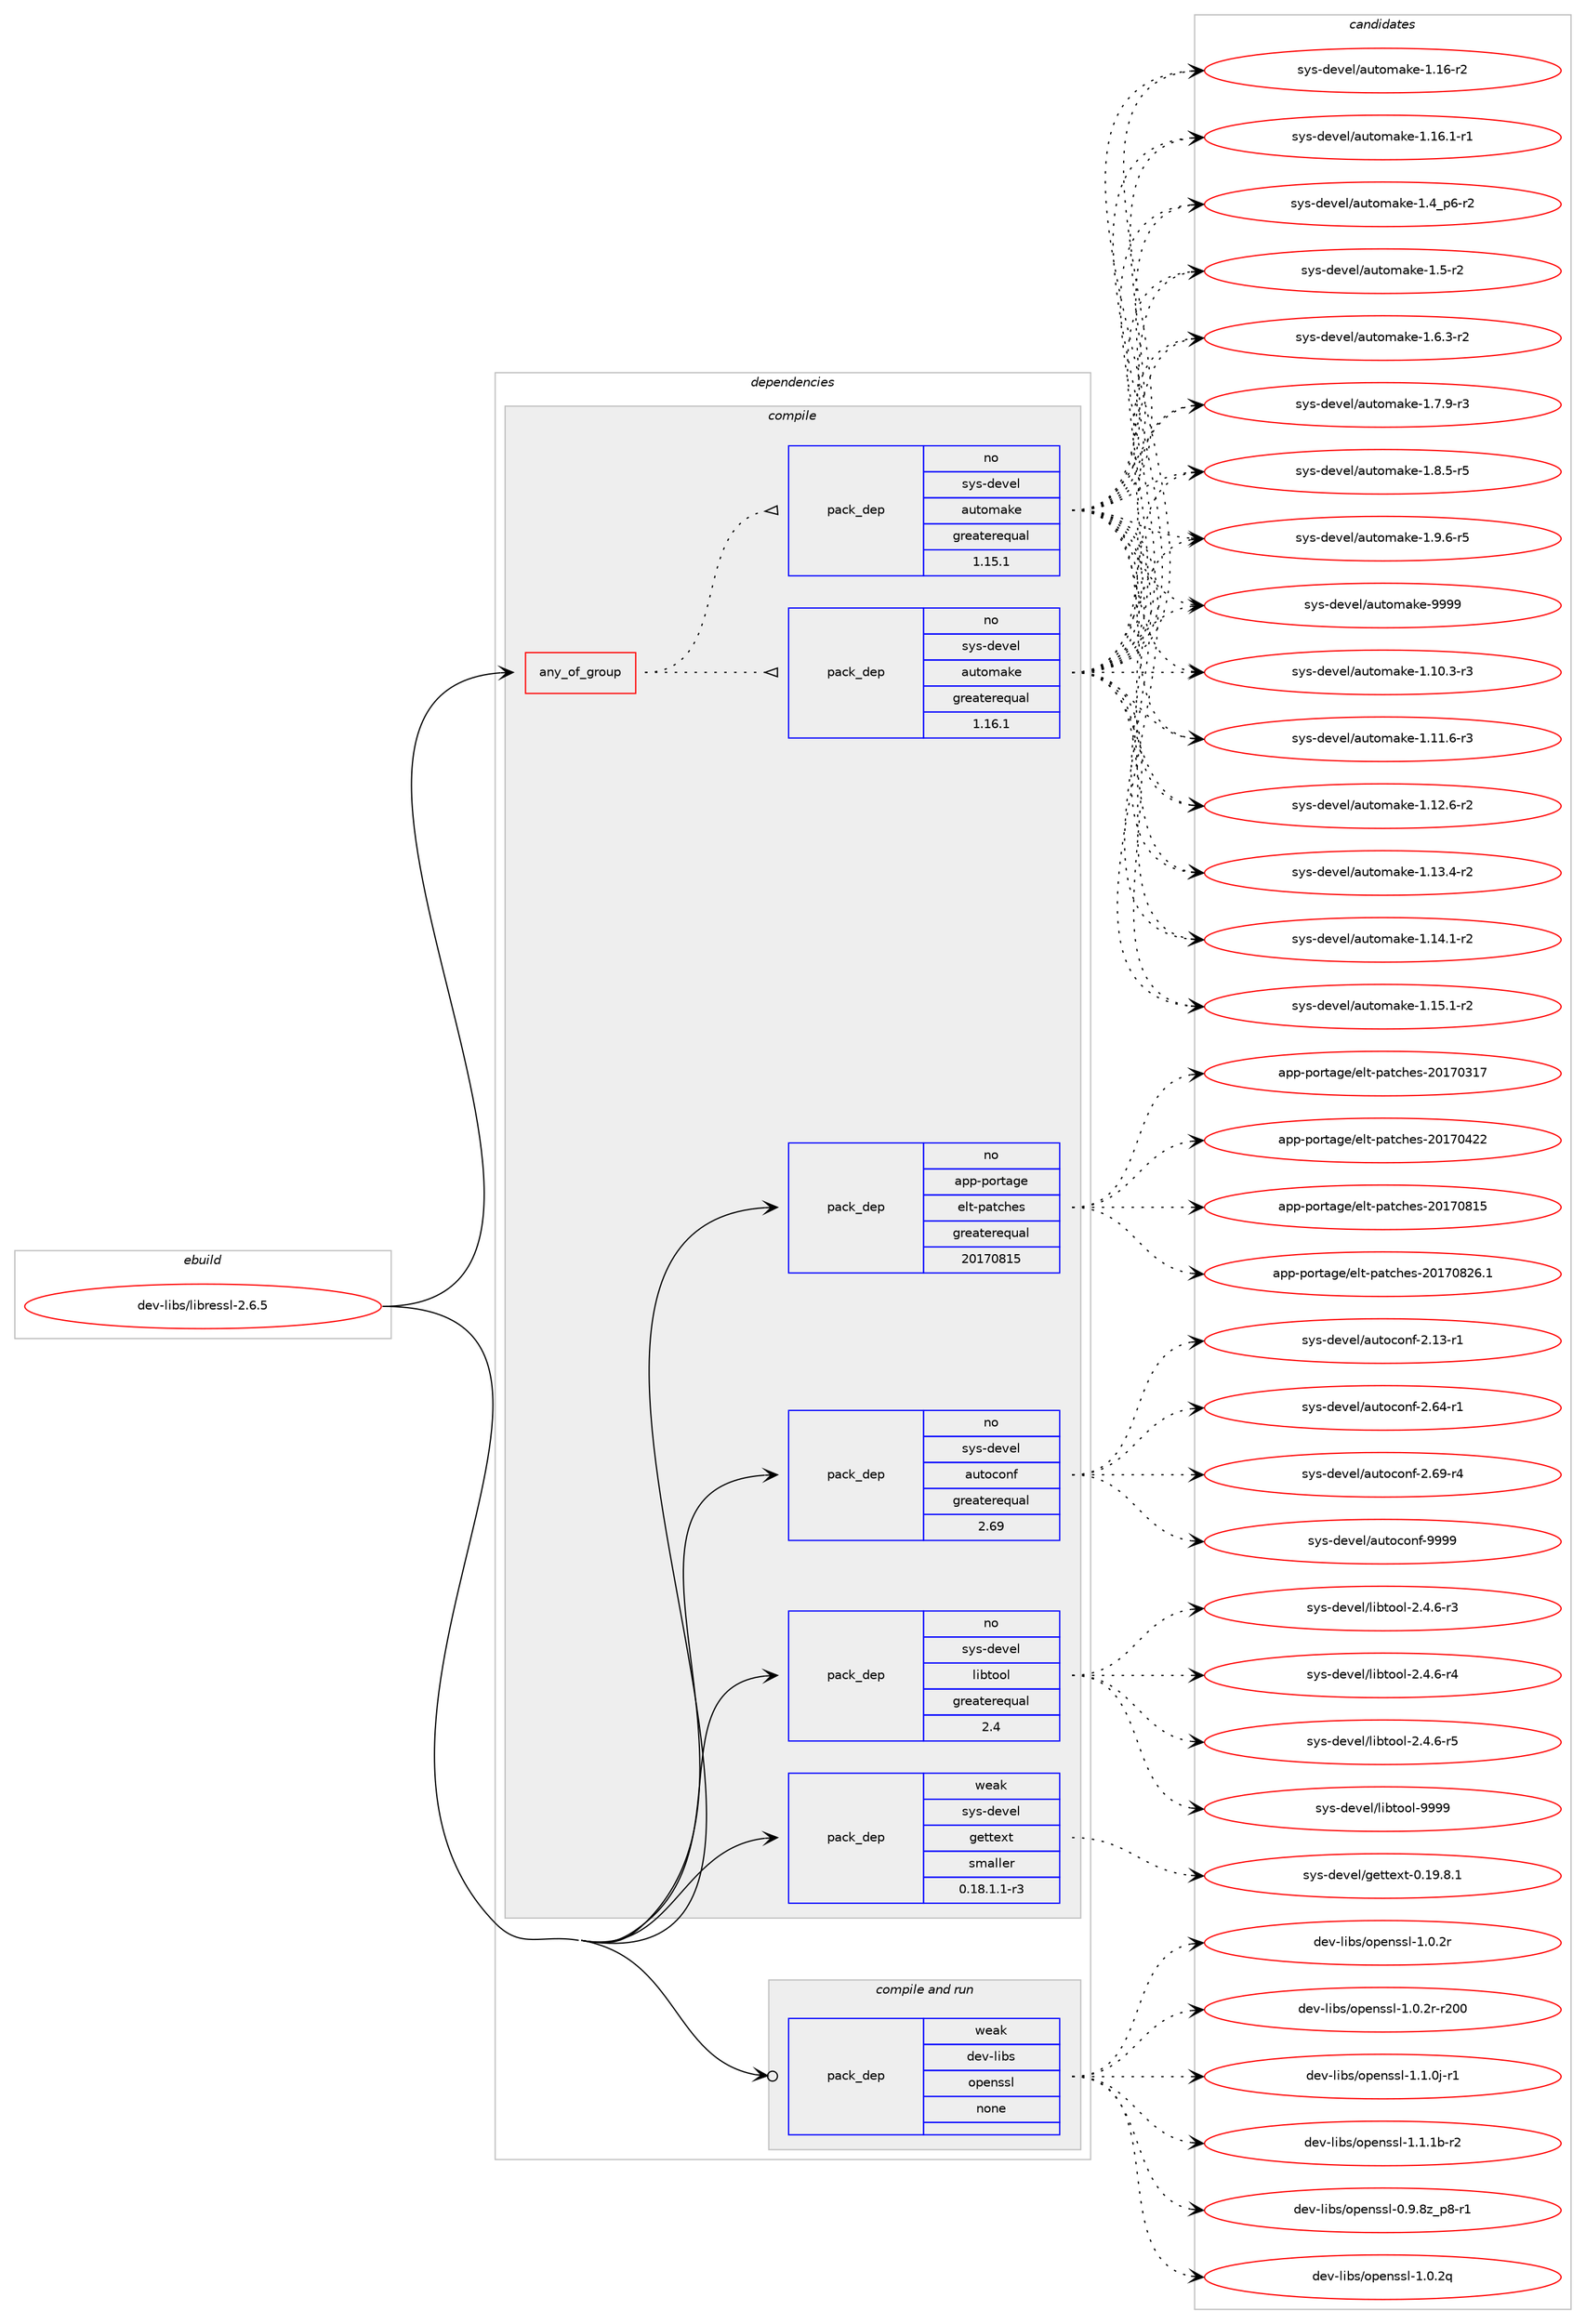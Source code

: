digraph prolog {

# *************
# Graph options
# *************

newrank=true;
concentrate=true;
compound=true;
graph [rankdir=LR,fontname=Helvetica,fontsize=10,ranksep=1.5];#, ranksep=2.5, nodesep=0.2];
edge  [arrowhead=vee];
node  [fontname=Helvetica,fontsize=10];

# **********
# The ebuild
# **********

subgraph cluster_leftcol {
color=gray;
rank=same;
label=<<i>ebuild</i>>;
id [label="dev-libs/libressl-2.6.5", color=red, width=4, href="../dev-libs/libressl-2.6.5.svg"];
}

# ****************
# The dependencies
# ****************

subgraph cluster_midcol {
color=gray;
label=<<i>dependencies</i>>;
subgraph cluster_compile {
fillcolor="#eeeeee";
style=filled;
label=<<i>compile</i>>;
subgraph any22319 {
dependency1369702 [label=<<TABLE BORDER="0" CELLBORDER="1" CELLSPACING="0" CELLPADDING="4"><TR><TD CELLPADDING="10">any_of_group</TD></TR></TABLE>>, shape=none, color=red];subgraph pack980422 {
dependency1369703 [label=<<TABLE BORDER="0" CELLBORDER="1" CELLSPACING="0" CELLPADDING="4" WIDTH="220"><TR><TD ROWSPAN="6" CELLPADDING="30">pack_dep</TD></TR><TR><TD WIDTH="110">no</TD></TR><TR><TD>sys-devel</TD></TR><TR><TD>automake</TD></TR><TR><TD>greaterequal</TD></TR><TR><TD>1.16.1</TD></TR></TABLE>>, shape=none, color=blue];
}
dependency1369702:e -> dependency1369703:w [weight=20,style="dotted",arrowhead="oinv"];
subgraph pack980423 {
dependency1369704 [label=<<TABLE BORDER="0" CELLBORDER="1" CELLSPACING="0" CELLPADDING="4" WIDTH="220"><TR><TD ROWSPAN="6" CELLPADDING="30">pack_dep</TD></TR><TR><TD WIDTH="110">no</TD></TR><TR><TD>sys-devel</TD></TR><TR><TD>automake</TD></TR><TR><TD>greaterequal</TD></TR><TR><TD>1.15.1</TD></TR></TABLE>>, shape=none, color=blue];
}
dependency1369702:e -> dependency1369704:w [weight=20,style="dotted",arrowhead="oinv"];
}
id:e -> dependency1369702:w [weight=20,style="solid",arrowhead="vee"];
subgraph pack980424 {
dependency1369705 [label=<<TABLE BORDER="0" CELLBORDER="1" CELLSPACING="0" CELLPADDING="4" WIDTH="220"><TR><TD ROWSPAN="6" CELLPADDING="30">pack_dep</TD></TR><TR><TD WIDTH="110">no</TD></TR><TR><TD>app-portage</TD></TR><TR><TD>elt-patches</TD></TR><TR><TD>greaterequal</TD></TR><TR><TD>20170815</TD></TR></TABLE>>, shape=none, color=blue];
}
id:e -> dependency1369705:w [weight=20,style="solid",arrowhead="vee"];
subgraph pack980425 {
dependency1369706 [label=<<TABLE BORDER="0" CELLBORDER="1" CELLSPACING="0" CELLPADDING="4" WIDTH="220"><TR><TD ROWSPAN="6" CELLPADDING="30">pack_dep</TD></TR><TR><TD WIDTH="110">no</TD></TR><TR><TD>sys-devel</TD></TR><TR><TD>autoconf</TD></TR><TR><TD>greaterequal</TD></TR><TR><TD>2.69</TD></TR></TABLE>>, shape=none, color=blue];
}
id:e -> dependency1369706:w [weight=20,style="solid",arrowhead="vee"];
subgraph pack980426 {
dependency1369707 [label=<<TABLE BORDER="0" CELLBORDER="1" CELLSPACING="0" CELLPADDING="4" WIDTH="220"><TR><TD ROWSPAN="6" CELLPADDING="30">pack_dep</TD></TR><TR><TD WIDTH="110">no</TD></TR><TR><TD>sys-devel</TD></TR><TR><TD>libtool</TD></TR><TR><TD>greaterequal</TD></TR><TR><TD>2.4</TD></TR></TABLE>>, shape=none, color=blue];
}
id:e -> dependency1369707:w [weight=20,style="solid",arrowhead="vee"];
subgraph pack980427 {
dependency1369708 [label=<<TABLE BORDER="0" CELLBORDER="1" CELLSPACING="0" CELLPADDING="4" WIDTH="220"><TR><TD ROWSPAN="6" CELLPADDING="30">pack_dep</TD></TR><TR><TD WIDTH="110">weak</TD></TR><TR><TD>sys-devel</TD></TR><TR><TD>gettext</TD></TR><TR><TD>smaller</TD></TR><TR><TD>0.18.1.1-r3</TD></TR></TABLE>>, shape=none, color=blue];
}
id:e -> dependency1369708:w [weight=20,style="solid",arrowhead="vee"];
}
subgraph cluster_compileandrun {
fillcolor="#eeeeee";
style=filled;
label=<<i>compile and run</i>>;
subgraph pack980428 {
dependency1369709 [label=<<TABLE BORDER="0" CELLBORDER="1" CELLSPACING="0" CELLPADDING="4" WIDTH="220"><TR><TD ROWSPAN="6" CELLPADDING="30">pack_dep</TD></TR><TR><TD WIDTH="110">weak</TD></TR><TR><TD>dev-libs</TD></TR><TR><TD>openssl</TD></TR><TR><TD>none</TD></TR><TR><TD></TD></TR></TABLE>>, shape=none, color=blue];
}
id:e -> dependency1369709:w [weight=20,style="solid",arrowhead="odotvee"];
}
subgraph cluster_run {
fillcolor="#eeeeee";
style=filled;
label=<<i>run</i>>;
}
}

# **************
# The candidates
# **************

subgraph cluster_choices {
rank=same;
color=gray;
label=<<i>candidates</i>>;

subgraph choice980422 {
color=black;
nodesep=1;
choice11512111545100101118101108479711711611110997107101454946494846514511451 [label="sys-devel/automake-1.10.3-r3", color=red, width=4,href="../sys-devel/automake-1.10.3-r3.svg"];
choice11512111545100101118101108479711711611110997107101454946494946544511451 [label="sys-devel/automake-1.11.6-r3", color=red, width=4,href="../sys-devel/automake-1.11.6-r3.svg"];
choice11512111545100101118101108479711711611110997107101454946495046544511450 [label="sys-devel/automake-1.12.6-r2", color=red, width=4,href="../sys-devel/automake-1.12.6-r2.svg"];
choice11512111545100101118101108479711711611110997107101454946495146524511450 [label="sys-devel/automake-1.13.4-r2", color=red, width=4,href="../sys-devel/automake-1.13.4-r2.svg"];
choice11512111545100101118101108479711711611110997107101454946495246494511450 [label="sys-devel/automake-1.14.1-r2", color=red, width=4,href="../sys-devel/automake-1.14.1-r2.svg"];
choice11512111545100101118101108479711711611110997107101454946495346494511450 [label="sys-devel/automake-1.15.1-r2", color=red, width=4,href="../sys-devel/automake-1.15.1-r2.svg"];
choice1151211154510010111810110847971171161111099710710145494649544511450 [label="sys-devel/automake-1.16-r2", color=red, width=4,href="../sys-devel/automake-1.16-r2.svg"];
choice11512111545100101118101108479711711611110997107101454946495446494511449 [label="sys-devel/automake-1.16.1-r1", color=red, width=4,href="../sys-devel/automake-1.16.1-r1.svg"];
choice115121115451001011181011084797117116111109971071014549465295112544511450 [label="sys-devel/automake-1.4_p6-r2", color=red, width=4,href="../sys-devel/automake-1.4_p6-r2.svg"];
choice11512111545100101118101108479711711611110997107101454946534511450 [label="sys-devel/automake-1.5-r2", color=red, width=4,href="../sys-devel/automake-1.5-r2.svg"];
choice115121115451001011181011084797117116111109971071014549465446514511450 [label="sys-devel/automake-1.6.3-r2", color=red, width=4,href="../sys-devel/automake-1.6.3-r2.svg"];
choice115121115451001011181011084797117116111109971071014549465546574511451 [label="sys-devel/automake-1.7.9-r3", color=red, width=4,href="../sys-devel/automake-1.7.9-r3.svg"];
choice115121115451001011181011084797117116111109971071014549465646534511453 [label="sys-devel/automake-1.8.5-r5", color=red, width=4,href="../sys-devel/automake-1.8.5-r5.svg"];
choice115121115451001011181011084797117116111109971071014549465746544511453 [label="sys-devel/automake-1.9.6-r5", color=red, width=4,href="../sys-devel/automake-1.9.6-r5.svg"];
choice115121115451001011181011084797117116111109971071014557575757 [label="sys-devel/automake-9999", color=red, width=4,href="../sys-devel/automake-9999.svg"];
dependency1369703:e -> choice11512111545100101118101108479711711611110997107101454946494846514511451:w [style=dotted,weight="100"];
dependency1369703:e -> choice11512111545100101118101108479711711611110997107101454946494946544511451:w [style=dotted,weight="100"];
dependency1369703:e -> choice11512111545100101118101108479711711611110997107101454946495046544511450:w [style=dotted,weight="100"];
dependency1369703:e -> choice11512111545100101118101108479711711611110997107101454946495146524511450:w [style=dotted,weight="100"];
dependency1369703:e -> choice11512111545100101118101108479711711611110997107101454946495246494511450:w [style=dotted,weight="100"];
dependency1369703:e -> choice11512111545100101118101108479711711611110997107101454946495346494511450:w [style=dotted,weight="100"];
dependency1369703:e -> choice1151211154510010111810110847971171161111099710710145494649544511450:w [style=dotted,weight="100"];
dependency1369703:e -> choice11512111545100101118101108479711711611110997107101454946495446494511449:w [style=dotted,weight="100"];
dependency1369703:e -> choice115121115451001011181011084797117116111109971071014549465295112544511450:w [style=dotted,weight="100"];
dependency1369703:e -> choice11512111545100101118101108479711711611110997107101454946534511450:w [style=dotted,weight="100"];
dependency1369703:e -> choice115121115451001011181011084797117116111109971071014549465446514511450:w [style=dotted,weight="100"];
dependency1369703:e -> choice115121115451001011181011084797117116111109971071014549465546574511451:w [style=dotted,weight="100"];
dependency1369703:e -> choice115121115451001011181011084797117116111109971071014549465646534511453:w [style=dotted,weight="100"];
dependency1369703:e -> choice115121115451001011181011084797117116111109971071014549465746544511453:w [style=dotted,weight="100"];
dependency1369703:e -> choice115121115451001011181011084797117116111109971071014557575757:w [style=dotted,weight="100"];
}
subgraph choice980423 {
color=black;
nodesep=1;
choice11512111545100101118101108479711711611110997107101454946494846514511451 [label="sys-devel/automake-1.10.3-r3", color=red, width=4,href="../sys-devel/automake-1.10.3-r3.svg"];
choice11512111545100101118101108479711711611110997107101454946494946544511451 [label="sys-devel/automake-1.11.6-r3", color=red, width=4,href="../sys-devel/automake-1.11.6-r3.svg"];
choice11512111545100101118101108479711711611110997107101454946495046544511450 [label="sys-devel/automake-1.12.6-r2", color=red, width=4,href="../sys-devel/automake-1.12.6-r2.svg"];
choice11512111545100101118101108479711711611110997107101454946495146524511450 [label="sys-devel/automake-1.13.4-r2", color=red, width=4,href="../sys-devel/automake-1.13.4-r2.svg"];
choice11512111545100101118101108479711711611110997107101454946495246494511450 [label="sys-devel/automake-1.14.1-r2", color=red, width=4,href="../sys-devel/automake-1.14.1-r2.svg"];
choice11512111545100101118101108479711711611110997107101454946495346494511450 [label="sys-devel/automake-1.15.1-r2", color=red, width=4,href="../sys-devel/automake-1.15.1-r2.svg"];
choice1151211154510010111810110847971171161111099710710145494649544511450 [label="sys-devel/automake-1.16-r2", color=red, width=4,href="../sys-devel/automake-1.16-r2.svg"];
choice11512111545100101118101108479711711611110997107101454946495446494511449 [label="sys-devel/automake-1.16.1-r1", color=red, width=4,href="../sys-devel/automake-1.16.1-r1.svg"];
choice115121115451001011181011084797117116111109971071014549465295112544511450 [label="sys-devel/automake-1.4_p6-r2", color=red, width=4,href="../sys-devel/automake-1.4_p6-r2.svg"];
choice11512111545100101118101108479711711611110997107101454946534511450 [label="sys-devel/automake-1.5-r2", color=red, width=4,href="../sys-devel/automake-1.5-r2.svg"];
choice115121115451001011181011084797117116111109971071014549465446514511450 [label="sys-devel/automake-1.6.3-r2", color=red, width=4,href="../sys-devel/automake-1.6.3-r2.svg"];
choice115121115451001011181011084797117116111109971071014549465546574511451 [label="sys-devel/automake-1.7.9-r3", color=red, width=4,href="../sys-devel/automake-1.7.9-r3.svg"];
choice115121115451001011181011084797117116111109971071014549465646534511453 [label="sys-devel/automake-1.8.5-r5", color=red, width=4,href="../sys-devel/automake-1.8.5-r5.svg"];
choice115121115451001011181011084797117116111109971071014549465746544511453 [label="sys-devel/automake-1.9.6-r5", color=red, width=4,href="../sys-devel/automake-1.9.6-r5.svg"];
choice115121115451001011181011084797117116111109971071014557575757 [label="sys-devel/automake-9999", color=red, width=4,href="../sys-devel/automake-9999.svg"];
dependency1369704:e -> choice11512111545100101118101108479711711611110997107101454946494846514511451:w [style=dotted,weight="100"];
dependency1369704:e -> choice11512111545100101118101108479711711611110997107101454946494946544511451:w [style=dotted,weight="100"];
dependency1369704:e -> choice11512111545100101118101108479711711611110997107101454946495046544511450:w [style=dotted,weight="100"];
dependency1369704:e -> choice11512111545100101118101108479711711611110997107101454946495146524511450:w [style=dotted,weight="100"];
dependency1369704:e -> choice11512111545100101118101108479711711611110997107101454946495246494511450:w [style=dotted,weight="100"];
dependency1369704:e -> choice11512111545100101118101108479711711611110997107101454946495346494511450:w [style=dotted,weight="100"];
dependency1369704:e -> choice1151211154510010111810110847971171161111099710710145494649544511450:w [style=dotted,weight="100"];
dependency1369704:e -> choice11512111545100101118101108479711711611110997107101454946495446494511449:w [style=dotted,weight="100"];
dependency1369704:e -> choice115121115451001011181011084797117116111109971071014549465295112544511450:w [style=dotted,weight="100"];
dependency1369704:e -> choice11512111545100101118101108479711711611110997107101454946534511450:w [style=dotted,weight="100"];
dependency1369704:e -> choice115121115451001011181011084797117116111109971071014549465446514511450:w [style=dotted,weight="100"];
dependency1369704:e -> choice115121115451001011181011084797117116111109971071014549465546574511451:w [style=dotted,weight="100"];
dependency1369704:e -> choice115121115451001011181011084797117116111109971071014549465646534511453:w [style=dotted,weight="100"];
dependency1369704:e -> choice115121115451001011181011084797117116111109971071014549465746544511453:w [style=dotted,weight="100"];
dependency1369704:e -> choice115121115451001011181011084797117116111109971071014557575757:w [style=dotted,weight="100"];
}
subgraph choice980424 {
color=black;
nodesep=1;
choice97112112451121111141169710310147101108116451129711699104101115455048495548514955 [label="app-portage/elt-patches-20170317", color=red, width=4,href="../app-portage/elt-patches-20170317.svg"];
choice97112112451121111141169710310147101108116451129711699104101115455048495548525050 [label="app-portage/elt-patches-20170422", color=red, width=4,href="../app-portage/elt-patches-20170422.svg"];
choice97112112451121111141169710310147101108116451129711699104101115455048495548564953 [label="app-portage/elt-patches-20170815", color=red, width=4,href="../app-portage/elt-patches-20170815.svg"];
choice971121124511211111411697103101471011081164511297116991041011154550484955485650544649 [label="app-portage/elt-patches-20170826.1", color=red, width=4,href="../app-portage/elt-patches-20170826.1.svg"];
dependency1369705:e -> choice97112112451121111141169710310147101108116451129711699104101115455048495548514955:w [style=dotted,weight="100"];
dependency1369705:e -> choice97112112451121111141169710310147101108116451129711699104101115455048495548525050:w [style=dotted,weight="100"];
dependency1369705:e -> choice97112112451121111141169710310147101108116451129711699104101115455048495548564953:w [style=dotted,weight="100"];
dependency1369705:e -> choice971121124511211111411697103101471011081164511297116991041011154550484955485650544649:w [style=dotted,weight="100"];
}
subgraph choice980425 {
color=black;
nodesep=1;
choice1151211154510010111810110847971171161119911111010245504649514511449 [label="sys-devel/autoconf-2.13-r1", color=red, width=4,href="../sys-devel/autoconf-2.13-r1.svg"];
choice1151211154510010111810110847971171161119911111010245504654524511449 [label="sys-devel/autoconf-2.64-r1", color=red, width=4,href="../sys-devel/autoconf-2.64-r1.svg"];
choice1151211154510010111810110847971171161119911111010245504654574511452 [label="sys-devel/autoconf-2.69-r4", color=red, width=4,href="../sys-devel/autoconf-2.69-r4.svg"];
choice115121115451001011181011084797117116111991111101024557575757 [label="sys-devel/autoconf-9999", color=red, width=4,href="../sys-devel/autoconf-9999.svg"];
dependency1369706:e -> choice1151211154510010111810110847971171161119911111010245504649514511449:w [style=dotted,weight="100"];
dependency1369706:e -> choice1151211154510010111810110847971171161119911111010245504654524511449:w [style=dotted,weight="100"];
dependency1369706:e -> choice1151211154510010111810110847971171161119911111010245504654574511452:w [style=dotted,weight="100"];
dependency1369706:e -> choice115121115451001011181011084797117116111991111101024557575757:w [style=dotted,weight="100"];
}
subgraph choice980426 {
color=black;
nodesep=1;
choice1151211154510010111810110847108105981161111111084550465246544511451 [label="sys-devel/libtool-2.4.6-r3", color=red, width=4,href="../sys-devel/libtool-2.4.6-r3.svg"];
choice1151211154510010111810110847108105981161111111084550465246544511452 [label="sys-devel/libtool-2.4.6-r4", color=red, width=4,href="../sys-devel/libtool-2.4.6-r4.svg"];
choice1151211154510010111810110847108105981161111111084550465246544511453 [label="sys-devel/libtool-2.4.6-r5", color=red, width=4,href="../sys-devel/libtool-2.4.6-r5.svg"];
choice1151211154510010111810110847108105981161111111084557575757 [label="sys-devel/libtool-9999", color=red, width=4,href="../sys-devel/libtool-9999.svg"];
dependency1369707:e -> choice1151211154510010111810110847108105981161111111084550465246544511451:w [style=dotted,weight="100"];
dependency1369707:e -> choice1151211154510010111810110847108105981161111111084550465246544511452:w [style=dotted,weight="100"];
dependency1369707:e -> choice1151211154510010111810110847108105981161111111084550465246544511453:w [style=dotted,weight="100"];
dependency1369707:e -> choice1151211154510010111810110847108105981161111111084557575757:w [style=dotted,weight="100"];
}
subgraph choice980427 {
color=black;
nodesep=1;
choice1151211154510010111810110847103101116116101120116454846495746564649 [label="sys-devel/gettext-0.19.8.1", color=red, width=4,href="../sys-devel/gettext-0.19.8.1.svg"];
dependency1369708:e -> choice1151211154510010111810110847103101116116101120116454846495746564649:w [style=dotted,weight="100"];
}
subgraph choice980428 {
color=black;
nodesep=1;
choice10010111845108105981154711111210111011511510845484657465612295112564511449 [label="dev-libs/openssl-0.9.8z_p8-r1", color=red, width=4,href="../dev-libs/openssl-0.9.8z_p8-r1.svg"];
choice100101118451081059811547111112101110115115108454946484650113 [label="dev-libs/openssl-1.0.2q", color=red, width=4,href="../dev-libs/openssl-1.0.2q.svg"];
choice100101118451081059811547111112101110115115108454946484650114 [label="dev-libs/openssl-1.0.2r", color=red, width=4,href="../dev-libs/openssl-1.0.2r.svg"];
choice10010111845108105981154711111210111011511510845494648465011445114504848 [label="dev-libs/openssl-1.0.2r-r200", color=red, width=4,href="../dev-libs/openssl-1.0.2r-r200.svg"];
choice1001011184510810598115471111121011101151151084549464946481064511449 [label="dev-libs/openssl-1.1.0j-r1", color=red, width=4,href="../dev-libs/openssl-1.1.0j-r1.svg"];
choice100101118451081059811547111112101110115115108454946494649984511450 [label="dev-libs/openssl-1.1.1b-r2", color=red, width=4,href="../dev-libs/openssl-1.1.1b-r2.svg"];
dependency1369709:e -> choice10010111845108105981154711111210111011511510845484657465612295112564511449:w [style=dotted,weight="100"];
dependency1369709:e -> choice100101118451081059811547111112101110115115108454946484650113:w [style=dotted,weight="100"];
dependency1369709:e -> choice100101118451081059811547111112101110115115108454946484650114:w [style=dotted,weight="100"];
dependency1369709:e -> choice10010111845108105981154711111210111011511510845494648465011445114504848:w [style=dotted,weight="100"];
dependency1369709:e -> choice1001011184510810598115471111121011101151151084549464946481064511449:w [style=dotted,weight="100"];
dependency1369709:e -> choice100101118451081059811547111112101110115115108454946494649984511450:w [style=dotted,weight="100"];
}
}

}

